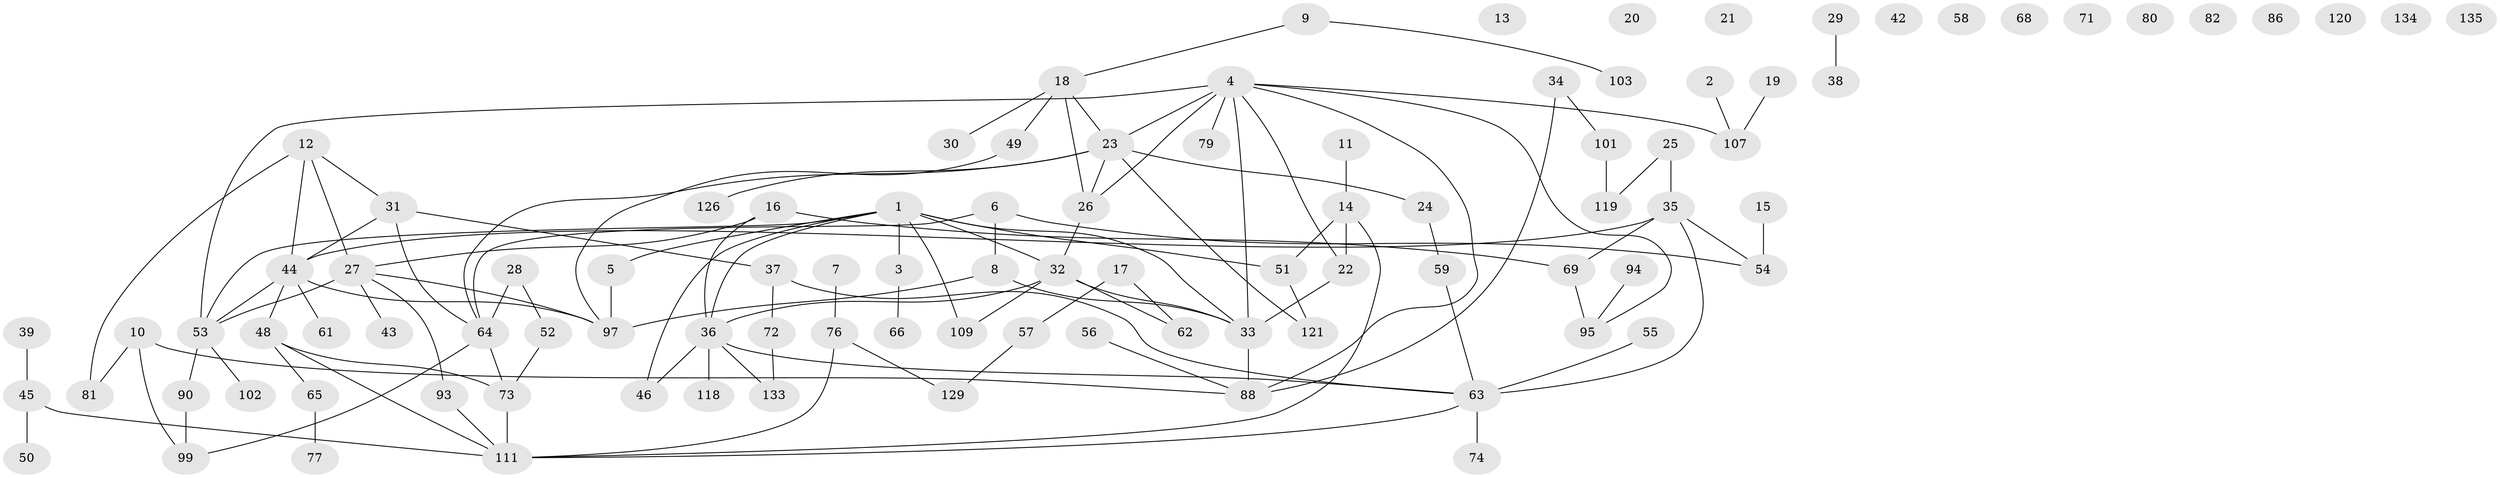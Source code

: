 // original degree distribution, {6: 0.043795620437956206, 1: 0.21897810218978103, 2: 0.2846715328467153, 9: 0.0072992700729927005, 4: 0.0948905109489051, 3: 0.19708029197080293, 0: 0.0948905109489051, 5: 0.058394160583941604}
// Generated by graph-tools (version 1.1) at 2025/41/03/06/25 10:41:25]
// undirected, 97 vertices, 121 edges
graph export_dot {
graph [start="1"]
  node [color=gray90,style=filled];
  1 [super="+41"];
  2;
  3;
  4 [super="+104"];
  5;
  6 [super="+70"];
  7;
  8 [super="+89"];
  9 [super="+114"];
  10 [super="+123"];
  11;
  12 [super="+67"];
  13;
  14;
  15;
  16;
  17 [super="+127"];
  18 [super="+92"];
  19 [super="+117"];
  20;
  21;
  22;
  23 [super="+112"];
  24;
  25;
  26;
  27 [super="+47"];
  28 [super="+84"];
  29 [super="+132"];
  30;
  31 [super="+85"];
  32 [super="+113"];
  33;
  34;
  35 [super="+75"];
  36 [super="+87"];
  37 [super="+40"];
  38;
  39;
  42;
  43;
  44 [super="+130"];
  45 [super="+96"];
  46;
  48 [super="+122"];
  49;
  50;
  51 [super="+110"];
  52 [super="+60"];
  53 [super="+78"];
  54;
  55;
  56;
  57 [super="+83"];
  58;
  59 [super="+100"];
  61 [super="+105"];
  62;
  63 [super="+124"];
  64 [super="+137"];
  65;
  66;
  68;
  69;
  71;
  72;
  73;
  74;
  76 [super="+115"];
  77;
  79;
  80;
  81;
  82;
  86;
  88 [super="+98"];
  90 [super="+91"];
  93;
  94;
  95 [super="+125"];
  97 [super="+128"];
  99 [super="+108"];
  101 [super="+106"];
  102;
  103;
  107;
  109;
  111 [super="+116"];
  118;
  119;
  120;
  121;
  126;
  129 [super="+131"];
  133 [super="+136"];
  134;
  135;
  1 -- 3;
  1 -- 5;
  1 -- 32;
  1 -- 109;
  1 -- 51;
  1 -- 33;
  1 -- 36;
  1 -- 53;
  1 -- 46;
  2 -- 107;
  3 -- 66;
  4 -- 22;
  4 -- 26;
  4 -- 33;
  4 -- 53 [weight=2];
  4 -- 79;
  4 -- 107;
  4 -- 23;
  4 -- 88;
  4 -- 95;
  5 -- 97;
  6 -- 8;
  6 -- 54;
  6 -- 64;
  7 -- 76 [weight=2];
  8 -- 97;
  8 -- 33;
  9 -- 18;
  9 -- 103;
  10 -- 81;
  10 -- 99;
  10 -- 88;
  11 -- 14;
  12 -- 27;
  12 -- 44;
  12 -- 81;
  12 -- 31;
  14 -- 22;
  14 -- 51;
  14 -- 111;
  15 -- 54;
  16 -- 27;
  16 -- 69;
  16 -- 36;
  17 -- 57;
  17 -- 62;
  18 -- 26;
  18 -- 30;
  18 -- 23;
  18 -- 49;
  19 -- 107;
  22 -- 33;
  23 -- 121;
  23 -- 64;
  23 -- 24;
  23 -- 26;
  23 -- 126;
  24 -- 59;
  25 -- 35;
  25 -- 119;
  26 -- 32;
  27 -- 43;
  27 -- 53;
  27 -- 97;
  27 -- 93;
  28 -- 52;
  28 -- 64;
  29 -- 38;
  31 -- 64;
  31 -- 37;
  31 -- 44;
  32 -- 36;
  32 -- 62;
  32 -- 109;
  32 -- 33;
  33 -- 88;
  34 -- 88;
  34 -- 101;
  35 -- 54;
  35 -- 44;
  35 -- 69;
  35 -- 63;
  36 -- 46;
  36 -- 118;
  36 -- 63;
  36 -- 133;
  37 -- 63;
  37 -- 72;
  39 -- 45;
  44 -- 48;
  44 -- 97;
  44 -- 53;
  44 -- 61;
  45 -- 50;
  45 -- 111;
  48 -- 65;
  48 -- 73;
  48 -- 111;
  49 -- 97;
  51 -- 121;
  52 -- 73;
  53 -- 90;
  53 -- 102;
  55 -- 63;
  56 -- 88;
  57 -- 129;
  59 -- 63;
  63 -- 74;
  63 -- 111;
  64 -- 99;
  64 -- 73;
  65 -- 77;
  69 -- 95;
  72 -- 133;
  73 -- 111;
  76 -- 111;
  76 -- 129;
  90 -- 99;
  93 -- 111;
  94 -- 95;
  101 -- 119;
}
